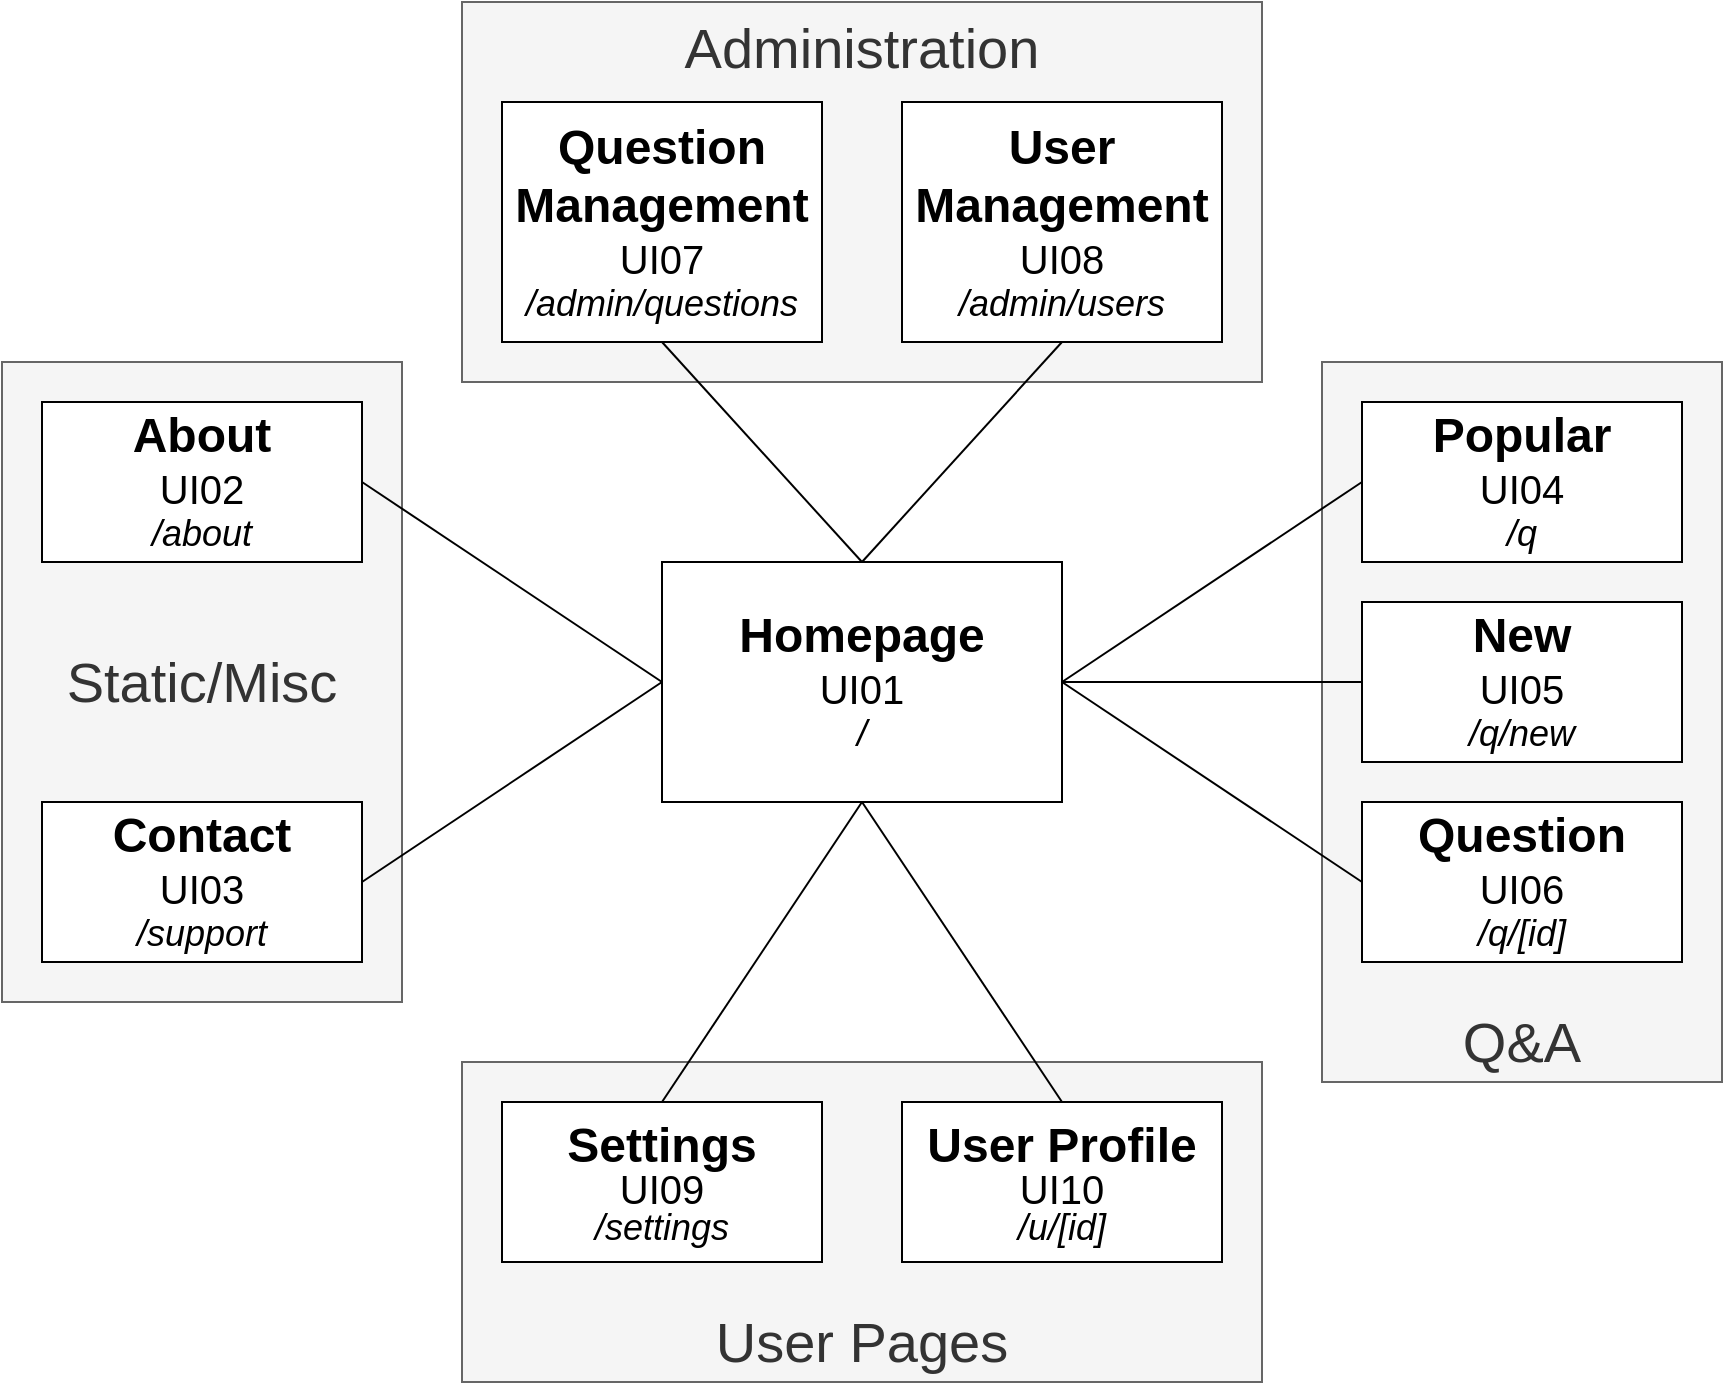 <mxfile version="15.6.5" type="browser"><diagram id="cf1-UEpMAGkrEAArkN4n" name="Page-1"><mxGraphModel dx="1398" dy="740" grid="1" gridSize="10" guides="1" tooltips="1" connect="1" arrows="1" fold="1" page="1" pageScale="1" pageWidth="1169" pageHeight="827" math="0" shadow="0"><root><mxCell id="0"/><mxCell id="1" parent="0"/><mxCell id="nt9FY-NOLkIDbp6GFsl4-28" value="Administration" style="rounded=0;whiteSpace=wrap;html=1;fontSize=28;fontColor=#333333;strokeColor=#666666;fillColor=#f5f5f5;verticalAlign=top;" vertex="1" parent="1"><mxGeometry x="360" y="40" width="400" height="190" as="geometry"/></mxCell><mxCell id="nt9FY-NOLkIDbp6GFsl4-26" value="Static/Misc" style="rounded=0;whiteSpace=wrap;html=1;fontSize=28;fontColor=#333333;strokeColor=#666666;fillColor=#f5f5f5;verticalAlign=middle;" vertex="1" parent="1"><mxGeometry x="130" y="220" width="200" height="320" as="geometry"/></mxCell><mxCell id="nt9FY-NOLkIDbp6GFsl4-25" value="User Pages" style="rounded=0;whiteSpace=wrap;html=1;fontSize=28;fontColor=#333333;strokeColor=#666666;fillColor=#f5f5f5;verticalAlign=bottom;" vertex="1" parent="1"><mxGeometry x="360" y="570" width="400" height="160" as="geometry"/></mxCell><mxCell id="nt9FY-NOLkIDbp6GFsl4-22" value="&lt;font style=&quot;font-size: 28px&quot;&gt;Q&amp;amp;A&lt;/font&gt;" style="rounded=0;whiteSpace=wrap;html=1;fontColor=#333333;strokeColor=#666666;fillColor=#f5f5f5;verticalAlign=bottom;" vertex="1" parent="1"><mxGeometry x="790" y="220" width="200" height="360" as="geometry"/></mxCell><mxCell id="XDWxVUKf-yOU8ELigI7O-1" value="&lt;font&gt;&lt;b&gt;&lt;font style=&quot;font-size: 24px&quot;&gt;Homepage&lt;/font&gt;&lt;br&gt;&lt;/b&gt;&lt;/font&gt;&lt;font&gt;&lt;span style=&quot;font-size: 20px&quot;&gt;UI01&lt;/span&gt;&lt;br&gt;&lt;font style=&quot;font-size: 18px&quot;&gt;&lt;i&gt;/&lt;/i&gt;&lt;/font&gt;&lt;br&gt;&lt;/font&gt;" style="rounded=0;whiteSpace=wrap;html=1;fillColor=default;strokeColor=default;fontColor=default;spacing=2;" parent="1" vertex="1"><mxGeometry x="460" y="320" width="200" height="120" as="geometry"/></mxCell><mxCell id="XDWxVUKf-yOU8ELigI7O-3" value="&lt;font&gt;&lt;b&gt;&lt;span style=&quot;font-size: 24px&quot;&gt;New&lt;/span&gt;&lt;br&gt;&lt;/b&gt;&lt;/font&gt;&lt;font&gt;&lt;span style=&quot;font-size: 20px&quot;&gt;UI05&lt;/span&gt;&lt;br&gt;&lt;font style=&quot;font-size: 18px&quot;&gt;&lt;i&gt;/q/new&lt;/i&gt;&lt;/font&gt;&lt;br&gt;&lt;/font&gt;" style="rounded=0;whiteSpace=wrap;html=1;fillColor=default;strokeColor=default;fontColor=default;spacing=2;" parent="1" vertex="1"><mxGeometry x="810" y="340" width="160" height="80" as="geometry"/></mxCell><mxCell id="XDWxVUKf-yOU8ELigI7O-4" value="&lt;font&gt;&lt;b&gt;&lt;span style=&quot;font-size: 24px&quot;&gt;Question&lt;/span&gt;&lt;br&gt;&lt;/b&gt;&lt;/font&gt;&lt;font&gt;&lt;span style=&quot;font-size: 20px&quot;&gt;UI06&lt;/span&gt;&lt;br&gt;&lt;font style=&quot;font-size: 18px&quot;&gt;&lt;i&gt;/q/[id]&lt;/i&gt;&lt;/font&gt;&lt;br&gt;&lt;/font&gt;" style="rounded=0;whiteSpace=wrap;html=1;fillColor=default;strokeColor=default;fontColor=default;shadow=0;spacing=2;" parent="1" vertex="1"><mxGeometry x="810" y="440" width="160" height="80" as="geometry"/></mxCell><mxCell id="XDWxVUKf-yOU8ELigI7O-5" value="" style="endArrow=none;html=1;rounded=0;fontSize=18;fontColor=default;strokeColor=default;labelBackgroundColor=default;exitX=1;exitY=0.5;exitDx=0;exitDy=0;entryX=0;entryY=0.5;entryDx=0;entryDy=0;fillColor=default;spacing=2;" parent="1" source="XDWxVUKf-yOU8ELigI7O-1" target="XDWxVUKf-yOU8ELigI7O-3" edge="1"><mxGeometry width="50" height="50" relative="1" as="geometry"><mxPoint x="730" y="430" as="sourcePoint"/><mxPoint x="780" y="380" as="targetPoint"/></mxGeometry></mxCell><mxCell id="XDWxVUKf-yOU8ELigI7O-6" value="" style="endArrow=none;html=1;rounded=0;labelBackgroundColor=default;fontSize=18;fontColor=default;strokeColor=default;exitX=1;exitY=0.5;exitDx=0;exitDy=0;entryX=0;entryY=0.5;entryDx=0;entryDy=0;fillColor=default;spacing=2;" parent="1" source="XDWxVUKf-yOU8ELigI7O-1" target="XDWxVUKf-yOU8ELigI7O-4" edge="1"><mxGeometry width="50" height="50" relative="1" as="geometry"><mxPoint x="830" y="490" as="sourcePoint"/><mxPoint x="880" y="440" as="targetPoint"/></mxGeometry></mxCell><mxCell id="XDWxVUKf-yOU8ELigI7O-7" value="&lt;p style=&quot;line-height: 1&quot;&gt;&lt;font&gt;&lt;b&gt;&lt;font style=&quot;font-size: 24px&quot;&gt;User Profile&lt;/font&gt;&lt;br&gt;&lt;/b&gt;&lt;/font&gt;&lt;font&gt;&lt;span style=&quot;font-size: 20px&quot;&gt;UI10&lt;/span&gt;&lt;br&gt;&lt;font style=&quot;font-size: 18px&quot;&gt;&lt;i&gt;/u/[id]&lt;/i&gt;&lt;/font&gt;&lt;br&gt;&lt;/font&gt;&lt;/p&gt;" style="rounded=0;whiteSpace=wrap;html=1;fillColor=default;strokeColor=default;fontColor=default;spacing=2;" parent="1" vertex="1"><mxGeometry x="580" y="590" width="160" height="80" as="geometry"/></mxCell><mxCell id="XDWxVUKf-yOU8ELigI7O-8" value="" style="endArrow=none;html=1;rounded=0;labelBackgroundColor=default;fontSize=18;fontColor=default;strokeColor=default;fillColor=default;entryX=0.5;entryY=1;entryDx=0;entryDy=0;exitX=0.5;exitY=0;exitDx=0;exitDy=0;spacing=2;" parent="1" source="XDWxVUKf-yOU8ELigI7O-7" target="XDWxVUKf-yOU8ELigI7O-1" edge="1"><mxGeometry width="50" height="50" relative="1" as="geometry"><mxPoint x="550" y="590" as="sourcePoint"/><mxPoint x="600" y="540" as="targetPoint"/></mxGeometry></mxCell><mxCell id="XDWxVUKf-yOU8ELigI7O-9" value="&lt;font&gt;&lt;b&gt;&lt;font style=&quot;font-size: 24px&quot;&gt;About&lt;/font&gt;&lt;br&gt;&lt;/b&gt;&lt;/font&gt;&lt;font&gt;&lt;span style=&quot;font-size: 20px&quot;&gt;UI02&lt;/span&gt;&lt;br&gt;&lt;font style=&quot;font-size: 18px&quot;&gt;&lt;i&gt;/about&lt;/i&gt;&lt;/font&gt;&lt;br&gt;&lt;/font&gt;" style="rounded=0;whiteSpace=wrap;html=1;fillColor=default;strokeColor=default;fontColor=default;spacing=2;" parent="1" vertex="1"><mxGeometry x="150" y="240" width="160" height="80" as="geometry"/></mxCell><mxCell id="nt9FY-NOLkIDbp6GFsl4-1" value="" style="endArrow=none;html=1;rounded=0;strokeColor=default;labelBackgroundColor=default;fontColor=default;entryX=0;entryY=0.5;entryDx=0;entryDy=0;exitX=1;exitY=0.5;exitDx=0;exitDy=0;spacing=2;fillColor=default;" edge="1" parent="1" source="XDWxVUKf-yOU8ELigI7O-9" target="XDWxVUKf-yOU8ELigI7O-1"><mxGeometry width="50" height="50" relative="1" as="geometry"><mxPoint x="400" y="500" as="sourcePoint"/><mxPoint x="450" y="450" as="targetPoint"/></mxGeometry></mxCell><mxCell id="nt9FY-NOLkIDbp6GFsl4-2" value="&lt;font&gt;&lt;b&gt;&lt;span style=&quot;font-size: 24px&quot;&gt;Popular&lt;/span&gt;&lt;br&gt;&lt;/b&gt;&lt;/font&gt;&lt;font&gt;&lt;span style=&quot;font-size: 20px&quot;&gt;UI04&lt;/span&gt;&lt;br&gt;&lt;font style=&quot;font-size: 18px&quot;&gt;&lt;i&gt;/q&lt;/i&gt;&lt;/font&gt;&lt;br&gt;&lt;/font&gt;" style="rounded=0;whiteSpace=wrap;html=1;fillColor=default;strokeColor=default;fontColor=default;spacing=2;" vertex="1" parent="1"><mxGeometry x="810" y="240" width="160" height="80" as="geometry"/></mxCell><mxCell id="nt9FY-NOLkIDbp6GFsl4-3" value="" style="endArrow=none;html=1;rounded=0;labelBackgroundColor=default;fontColor=default;strokeColor=default;fillColor=default;exitX=0;exitY=0.5;exitDx=0;exitDy=0;entryX=1;entryY=0.5;entryDx=0;entryDy=0;" edge="1" parent="1" source="nt9FY-NOLkIDbp6GFsl4-2" target="XDWxVUKf-yOU8ELigI7O-1"><mxGeometry width="50" height="50" relative="1" as="geometry"><mxPoint x="550" y="470" as="sourcePoint"/><mxPoint x="640" y="400" as="targetPoint"/></mxGeometry></mxCell><mxCell id="nt9FY-NOLkIDbp6GFsl4-4" value="&lt;font&gt;&lt;b&gt;&lt;span style=&quot;font-size: 24px&quot;&gt;User Management&lt;/span&gt;&lt;br&gt;&lt;/b&gt;&lt;/font&gt;&lt;font&gt;&lt;span style=&quot;font-size: 20px&quot;&gt;UI08&lt;/span&gt;&lt;br&gt;&lt;font style=&quot;font-size: 18px&quot;&gt;&lt;i&gt;/admin/users&lt;/i&gt;&lt;/font&gt;&lt;br&gt;&lt;/font&gt;" style="rounded=0;whiteSpace=wrap;html=1;fillColor=default;strokeColor=default;fontColor=default;spacing=2;" vertex="1" parent="1"><mxGeometry x="580" y="90" width="160" height="120" as="geometry"/></mxCell><mxCell id="nt9FY-NOLkIDbp6GFsl4-9" value="" style="endArrow=none;html=1;rounded=0;labelBackgroundColor=default;fontColor=default;strokeColor=default;fillColor=default;exitX=0.5;exitY=1;exitDx=0;exitDy=0;entryX=0.5;entryY=0;entryDx=0;entryDy=0;" edge="1" parent="1" source="nt9FY-NOLkIDbp6GFsl4-4" target="XDWxVUKf-yOU8ELigI7O-1"><mxGeometry width="50" height="50" relative="1" as="geometry"><mxPoint x="550" y="430" as="sourcePoint"/><mxPoint x="600" y="380" as="targetPoint"/></mxGeometry></mxCell><mxCell id="nt9FY-NOLkIDbp6GFsl4-13" value="&lt;font&gt;&lt;b&gt;&lt;span style=&quot;font-size: 24px&quot;&gt;Question Management&lt;/span&gt;&lt;br&gt;&lt;/b&gt;&lt;/font&gt;&lt;font&gt;&lt;span style=&quot;font-size: 20px&quot;&gt;UI07&lt;/span&gt;&lt;br&gt;&lt;font style=&quot;font-size: 18px&quot;&gt;&lt;i&gt;/admin/questions&lt;/i&gt;&lt;/font&gt;&lt;br&gt;&lt;/font&gt;" style="rounded=0;whiteSpace=wrap;html=1;fillColor=default;strokeColor=default;fontColor=default;spacing=2;" vertex="1" parent="1"><mxGeometry x="380" y="90" width="160" height="120" as="geometry"/></mxCell><mxCell id="nt9FY-NOLkIDbp6GFsl4-14" value="" style="endArrow=none;html=1;rounded=0;labelBackgroundColor=default;fontColor=default;strokeColor=default;fillColor=default;entryX=0.5;entryY=1;entryDx=0;entryDy=0;exitX=0.5;exitY=0;exitDx=0;exitDy=0;" edge="1" parent="1" source="XDWxVUKf-yOU8ELigI7O-1" target="nt9FY-NOLkIDbp6GFsl4-13"><mxGeometry width="50" height="50" relative="1" as="geometry"><mxPoint x="560" y="360" as="sourcePoint"/><mxPoint x="600" y="330" as="targetPoint"/></mxGeometry></mxCell><mxCell id="nt9FY-NOLkIDbp6GFsl4-15" value="&lt;p style=&quot;line-height: 1&quot;&gt;&lt;font&gt;&lt;b&gt;&lt;font style=&quot;font-size: 24px&quot;&gt;Settings&lt;/font&gt;&lt;br&gt;&lt;/b&gt;&lt;/font&gt;&lt;font&gt;&lt;span style=&quot;font-size: 20px&quot;&gt;UI09&lt;/span&gt;&lt;br&gt;&lt;font style=&quot;font-size: 18px&quot;&gt;&lt;i&gt;/settings&lt;/i&gt;&lt;/font&gt;&lt;br&gt;&lt;/font&gt;&lt;/p&gt;" style="rounded=0;whiteSpace=wrap;html=1;fillColor=default;strokeColor=default;fontColor=default;spacing=2;" vertex="1" parent="1"><mxGeometry x="380" y="590" width="160" height="80" as="geometry"/></mxCell><mxCell id="nt9FY-NOLkIDbp6GFsl4-18" value="" style="endArrow=none;html=1;rounded=0;labelBackgroundColor=default;fontColor=default;strokeColor=default;fillColor=default;exitX=0.5;exitY=1;exitDx=0;exitDy=0;entryX=0.5;entryY=0;entryDx=0;entryDy=0;" edge="1" parent="1" source="XDWxVUKf-yOU8ELigI7O-1" target="nt9FY-NOLkIDbp6GFsl4-15"><mxGeometry width="50" height="50" relative="1" as="geometry"><mxPoint x="550" y="420" as="sourcePoint"/><mxPoint x="600" y="370" as="targetPoint"/></mxGeometry></mxCell><mxCell id="nt9FY-NOLkIDbp6GFsl4-20" value="&lt;font&gt;&lt;b&gt;&lt;font style=&quot;font-size: 24px&quot;&gt;Contact&lt;/font&gt;&lt;br&gt;&lt;/b&gt;&lt;/font&gt;&lt;font&gt;&lt;span style=&quot;font-size: 20px&quot;&gt;UI03&lt;/span&gt;&lt;br&gt;&lt;font style=&quot;font-size: 18px&quot;&gt;&lt;i&gt;/support&lt;/i&gt;&lt;/font&gt;&lt;br&gt;&lt;/font&gt;" style="rounded=0;whiteSpace=wrap;html=1;fillColor=default;strokeColor=default;fontColor=default;spacing=2;" vertex="1" parent="1"><mxGeometry x="150" y="440" width="160" height="80" as="geometry"/></mxCell><mxCell id="nt9FY-NOLkIDbp6GFsl4-21" value="" style="endArrow=none;html=1;rounded=0;labelBackgroundColor=default;fontColor=default;strokeColor=default;fillColor=default;exitX=1;exitY=0.5;exitDx=0;exitDy=0;entryX=0;entryY=0.5;entryDx=0;entryDy=0;" edge="1" parent="1" source="nt9FY-NOLkIDbp6GFsl4-20" target="XDWxVUKf-yOU8ELigI7O-1"><mxGeometry width="50" height="50" relative="1" as="geometry"><mxPoint x="370" y="500" as="sourcePoint"/><mxPoint x="600" y="330" as="targetPoint"/></mxGeometry></mxCell></root></mxGraphModel></diagram></mxfile>
